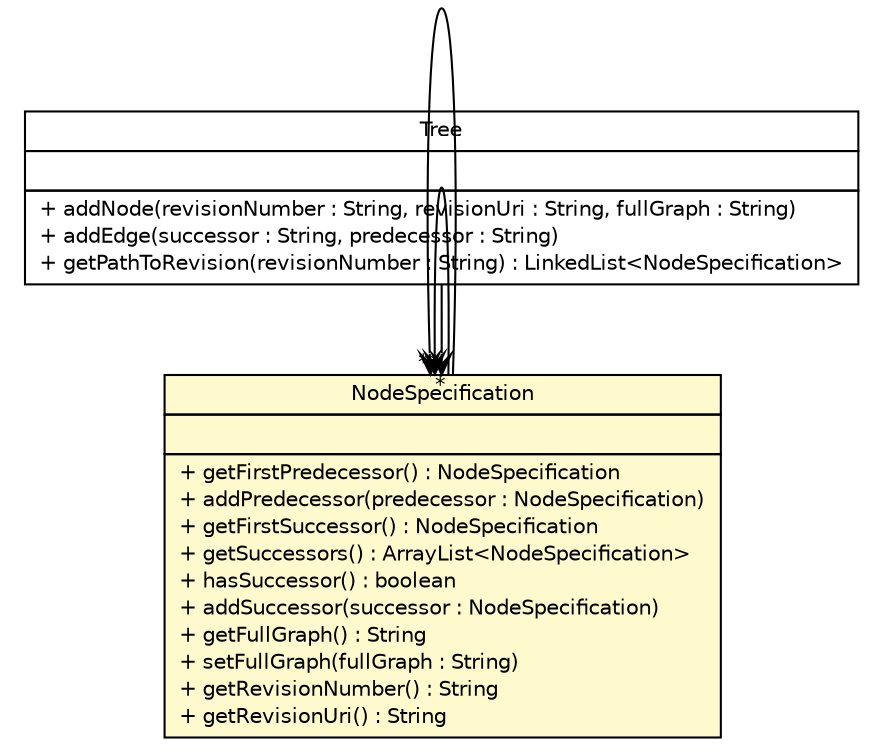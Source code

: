 #!/usr/local/bin/dot
#
# Class diagram 
# Generated by UMLGraph version R5_6_6-6-g3bdff0 (http://www.umlgraph.org/)
#

digraph G {
	edge [fontname="Helvetica",fontsize=10,labelfontname="Helvetica",labelfontsize=10];
	node [fontname="Helvetica",fontsize=10,shape=plaintext];
	nodesep=0.25;
	ranksep=0.5;
	// de.tud.plt.r43ples.revisionTree.Tree
	c175 [label=<<table title="de.tud.plt.r43ples.revisionTree.Tree" border="0" cellborder="1" cellspacing="0" cellpadding="2" port="p" href="./Tree.html">
		<tr><td><table border="0" cellspacing="0" cellpadding="1">
<tr><td align="center" balign="center"> Tree </td></tr>
		</table></td></tr>
		<tr><td><table border="0" cellspacing="0" cellpadding="1">
<tr><td align="left" balign="left">  </td></tr>
		</table></td></tr>
		<tr><td><table border="0" cellspacing="0" cellpadding="1">
<tr><td align="left" balign="left"> + addNode(revisionNumber : String, revisionUri : String, fullGraph : String) </td></tr>
<tr><td align="left" balign="left"> + addEdge(successor : String, predecessor : String) </td></tr>
<tr><td align="left" balign="left"> + getPathToRevision(revisionNumber : String) : LinkedList&lt;NodeSpecification&gt; </td></tr>
		</table></td></tr>
		</table>>, URL="./Tree.html", fontname="Helvetica", fontcolor="black", fontsize=10.0];
	// de.tud.plt.r43ples.revisionTree.NodeSpecification
	c176 [label=<<table title="de.tud.plt.r43ples.revisionTree.NodeSpecification" border="0" cellborder="1" cellspacing="0" cellpadding="2" port="p" bgcolor="lemonChiffon" href="./NodeSpecification.html">
		<tr><td><table border="0" cellspacing="0" cellpadding="1">
<tr><td align="center" balign="center"> NodeSpecification </td></tr>
		</table></td></tr>
		<tr><td><table border="0" cellspacing="0" cellpadding="1">
<tr><td align="left" balign="left">  </td></tr>
		</table></td></tr>
		<tr><td><table border="0" cellspacing="0" cellpadding="1">
<tr><td align="left" balign="left"> + getFirstPredecessor() : NodeSpecification </td></tr>
<tr><td align="left" balign="left"> + addPredecessor(predecessor : NodeSpecification) </td></tr>
<tr><td align="left" balign="left"> + getFirstSuccessor() : NodeSpecification </td></tr>
<tr><td align="left" balign="left"> + getSuccessors() : ArrayList&lt;NodeSpecification&gt; </td></tr>
<tr><td align="left" balign="left"> + hasSuccessor() : boolean </td></tr>
<tr><td align="left" balign="left"> + addSuccessor(successor : NodeSpecification) </td></tr>
<tr><td align="left" balign="left"> + getFullGraph() : String </td></tr>
<tr><td align="left" balign="left"> + setFullGraph(fullGraph : String) </td></tr>
<tr><td align="left" balign="left"> + getRevisionNumber() : String </td></tr>
<tr><td align="left" balign="left"> + getRevisionUri() : String </td></tr>
		</table></td></tr>
		</table>>, URL="./NodeSpecification.html", fontname="Helvetica", fontcolor="black", fontsize=10.0];
	// de.tud.plt.r43ples.revisionTree.Tree NAVASSOC de.tud.plt.r43ples.revisionTree.NodeSpecification
	c175:p -> c176:p [taillabel="", label="", headlabel="*", fontname="Helvetica", fontcolor="black", fontsize=10.0, color="black", arrowhead=open];
	// de.tud.plt.r43ples.revisionTree.NodeSpecification NAVASSOC de.tud.plt.r43ples.revisionTree.NodeSpecification
	c176:p -> c176:p [taillabel="", label="", headlabel="*", fontname="Helvetica", fontcolor="black", fontsize=10.0, color="black", arrowhead=open];
	// de.tud.plt.r43ples.revisionTree.NodeSpecification NAVASSOC de.tud.plt.r43ples.revisionTree.NodeSpecification
	c176:p -> c176:p [taillabel="", label="", headlabel="*", fontname="Helvetica", fontcolor="black", fontsize=10.0, color="black", arrowhead=open];
}

